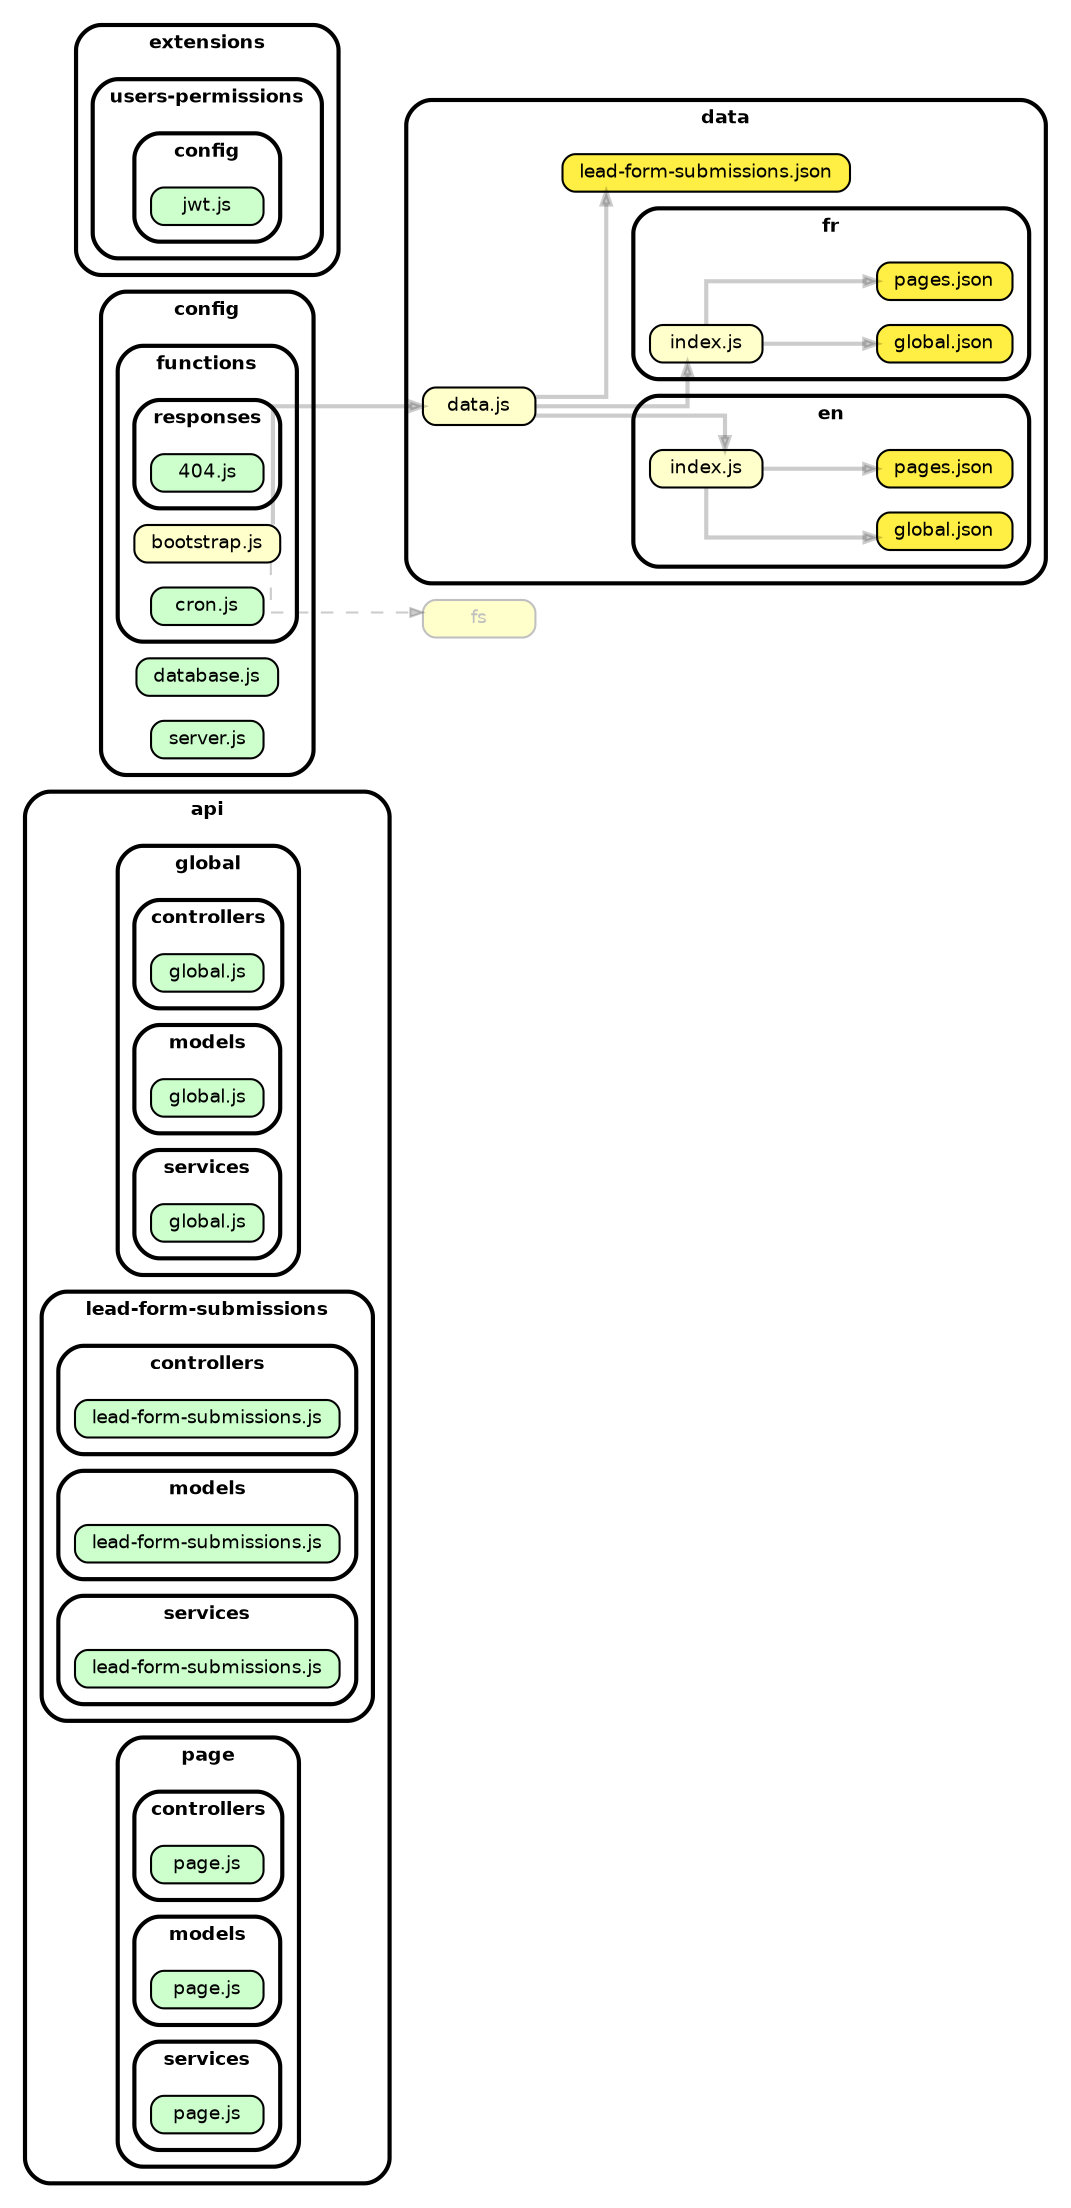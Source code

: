 strict digraph "dependency-cruiser output"{
    ordering="out" rankdir="LR" splines="ortho" overlap="false" nodesep="0.16" ranksep="0.18" fontname="Helvetica-bold" fontsize="9" style="rounded,bold,filled" fillcolor="#ffffff" compound="true"
    node [shape="box" style="rounded, filled" height="0.2" color="black" fillcolor="#ffffcc" fontcolor="black" fontname="Helvetica" fontsize="9"]
    edge [arrowhead="normal" arrowsize="0.6" penwidth="2.0" color="#00000033" fontname="Helvetica" fontsize="9"]

    subgraph "cluster_api" {label="api" subgraph "cluster_api/global" {label="global" subgraph "cluster_api/global/controllers" {label="controllers" "api/global/controllers/global.js" [label="global.js" URL="api/global/controllers/global.js" fillcolor="#ccffcc"] } } }
    subgraph "cluster_api" {label="api" subgraph "cluster_api/global" {label="global" subgraph "cluster_api/global/models" {label="models" "api/global/models/global.js" [label="global.js" URL="api/global/models/global.js" fillcolor="#ccffcc"] } } }
    subgraph "cluster_api" {label="api" subgraph "cluster_api/global" {label="global" subgraph "cluster_api/global/services" {label="services" "api/global/services/global.js" [label="global.js" URL="api/global/services/global.js" fillcolor="#ccffcc"] } } }
    subgraph "cluster_api" {label="api" subgraph "cluster_api/lead-form-submissions" {label="lead-form-submissions" subgraph "cluster_api/lead-form-submissions/controllers" {label="controllers" "api/lead-form-submissions/controllers/lead-form-submissions.js" [label="lead-form-submissions.js" URL="api/lead-form-submissions/controllers/lead-form-submissions.js" fillcolor="#ccffcc"] } } }
    subgraph "cluster_api" {label="api" subgraph "cluster_api/lead-form-submissions" {label="lead-form-submissions" subgraph "cluster_api/lead-form-submissions/models" {label="models" "api/lead-form-submissions/models/lead-form-submissions.js" [label="lead-form-submissions.js" URL="api/lead-form-submissions/models/lead-form-submissions.js" fillcolor="#ccffcc"] } } }
    subgraph "cluster_api" {label="api" subgraph "cluster_api/lead-form-submissions" {label="lead-form-submissions" subgraph "cluster_api/lead-form-submissions/services" {label="services" "api/lead-form-submissions/services/lead-form-submissions.js" [label="lead-form-submissions.js" URL="api/lead-form-submissions/services/lead-form-submissions.js" fillcolor="#ccffcc"] } } }
    subgraph "cluster_api" {label="api" subgraph "cluster_api/page" {label="page" subgraph "cluster_api/page/controllers" {label="controllers" "api/page/controllers/page.js" [label="page.js" URL="api/page/controllers/page.js" fillcolor="#ccffcc"] } } }
    subgraph "cluster_api" {label="api" subgraph "cluster_api/page" {label="page" subgraph "cluster_api/page/models" {label="models" "api/page/models/page.js" [label="page.js" URL="api/page/models/page.js" fillcolor="#ccffcc"] } } }
    subgraph "cluster_api" {label="api" subgraph "cluster_api/page" {label="page" subgraph "cluster_api/page/services" {label="services" "api/page/services/page.js" [label="page.js" URL="api/page/services/page.js" fillcolor="#ccffcc"] } } }
    subgraph "cluster_config" {label="config" "config/database.js" [label="database.js" URL="config/database.js" fillcolor="#ccffcc"] }
    subgraph "cluster_config" {label="config" subgraph "cluster_config/functions" {label="functions" "config/functions/bootstrap.js" [label="bootstrap.js" URL="config/functions/bootstrap.js" ] } }
    "config/functions/bootstrap.js" -> "data/data.js"
    "config/functions/bootstrap.js" -> "fs" [style="dashed" penwidth="1.0"]
    subgraph "cluster_config" {label="config" subgraph "cluster_config/functions" {label="functions" "config/functions/cron.js" [label="cron.js" URL="config/functions/cron.js" fillcolor="#ccffcc"] } }
    subgraph "cluster_config" {label="config" subgraph "cluster_config/functions" {label="functions" subgraph "cluster_config/functions/responses" {label="responses" "config/functions/responses/404.js" [label="404.js" URL="config/functions/responses/404.js" fillcolor="#ccffcc"] } } }
    subgraph "cluster_config" {label="config" "config/server.js" [label="server.js" URL="config/server.js" fillcolor="#ccffcc"] }
    subgraph "cluster_data" {label="data" "data/data.js" [label="data.js" URL="data/data.js" ] }
    "data/data.js" -> "data/en/index.js"
    "data/data.js" -> "data/fr/index.js"
    "data/data.js" -> "data/lead-form-submissions.json"
    subgraph "cluster_data" {label="data" subgraph "cluster_data/en" {label="en" "data/en/global.json" [label="global.json" URL="data/en/global.json" fillcolor="#ffee44"] } }
    subgraph "cluster_data" {label="data" subgraph "cluster_data/en" {label="en" "data/en/index.js" [label="index.js" URL="data/en/index.js" ] } }
    "data/en/index.js" -> "data/en/global.json"
    "data/en/index.js" -> "data/en/pages.json"
    subgraph "cluster_data" {label="data" subgraph "cluster_data/en" {label="en" "data/en/pages.json" [label="pages.json" URL="data/en/pages.json" fillcolor="#ffee44"] } }
    subgraph "cluster_data" {label="data" subgraph "cluster_data/fr" {label="fr" "data/fr/global.json" [label="global.json" URL="data/fr/global.json" fillcolor="#ffee44"] } }
    subgraph "cluster_data" {label="data" subgraph "cluster_data/fr" {label="fr" "data/fr/index.js" [label="index.js" URL="data/fr/index.js" ] } }
    "data/fr/index.js" -> "data/fr/global.json"
    "data/fr/index.js" -> "data/fr/pages.json"
    subgraph "cluster_data" {label="data" subgraph "cluster_data/fr" {label="fr" "data/fr/pages.json" [label="pages.json" URL="data/fr/pages.json" fillcolor="#ffee44"] } }
    subgraph "cluster_data" {label="data" "data/lead-form-submissions.json" [label="lead-form-submissions.json" URL="data/lead-form-submissions.json" fillcolor="#ffee44"] }
    subgraph "cluster_extensions" {label="extensions" subgraph "cluster_extensions/users-permissions" {label="users-permissions" subgraph "cluster_extensions/users-permissions/config" {label="config" "extensions/users-permissions/config/jwt.js" [label="jwt.js" URL="extensions/users-permissions/config/jwt.js" fillcolor="#ccffcc"] } } }
    "fs" [label="fs" color="grey" fontcolor="grey"]
}
